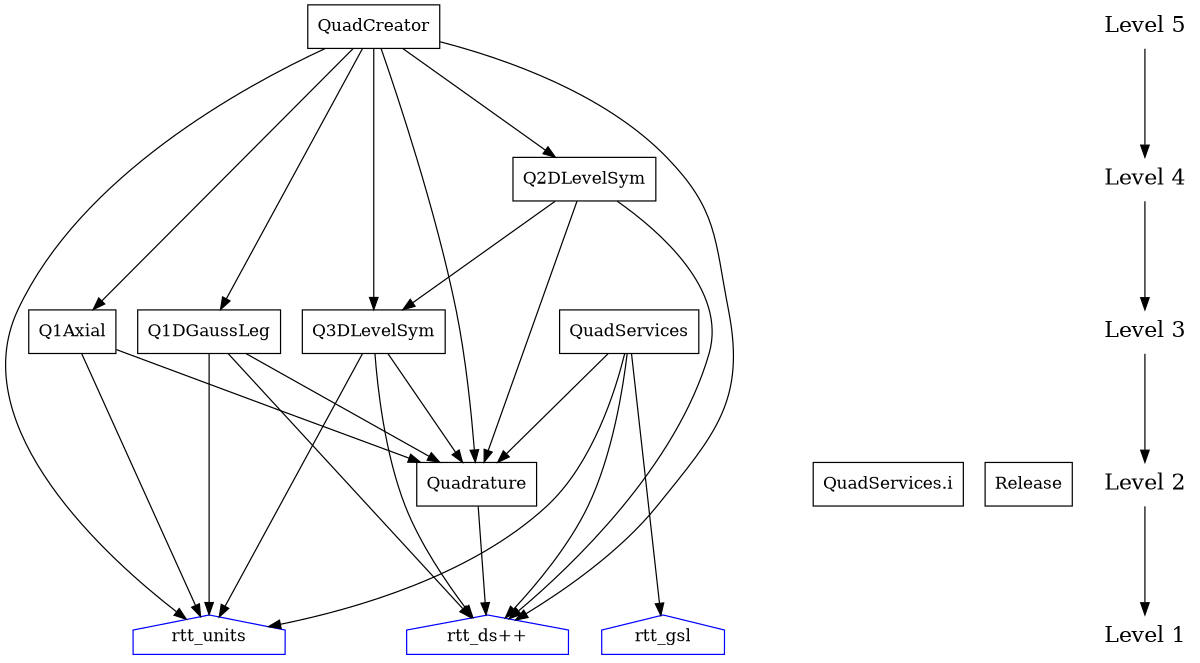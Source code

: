 digraph quadrature_package_level {

    /* graph attributes */
    center=1;
    size="8,14";
    ranksep=1.25;

    /* non-package nodes */
    node0 [shape=house, label="rtt_ds++" color="blue"];
    node1 [shape=house, label="rtt_units" color="blue"];
    node2 [shape=house, label="rtt_gsl" color="blue"];

    /* nodes */
    node3 [shape=box, label="Q1DGaussLeg"];
    node4 [shape=box, label="QuadServices.i"];
    node5 [shape=box, label="Quadrature"];
    node6 [shape=box, label="Release"];
    node7 [shape=box, label="QuadCreator"];
    node8 [shape=box, label="QuadServices"];
    node9 [shape=box, label="Q3DLevelSym"];
    node10 [shape=box, label="Q1Axial"];
    node11 [shape=box, label="Q2DLevelSym"];

    /* level dependencies */
    node0 -> {};
    node1 -> {};
    node2 -> {};
    node3 -> { node5  node5  node0  node1 };
    node4 -> {};
    node5 -> { node0 };
    node6 -> {};
    node7 -> { node3  node10  node11  node9  node5  node0  node1  node0 };
    node8 -> { node5  node2  node2  node2  node0  node0  node1  node0 };
    node9 -> { node5  node0  node1 };
    node10 -> { node5  node5  node1 };
    node11 -> { node9  node5  node0 };

    /* Levels */
    l5 [shape=plaintext, label="Level 5", fontsize=18];
    l4 [shape=plaintext, label="Level 4", fontsize=18];
    l3 [shape=plaintext, label="Level 3", fontsize=18];
    l2 [shape=plaintext, label="Level 2", fontsize=18];
    l1 [shape=plaintext, label="Level 1", fontsize=18];

    l5 -> l4 -> l3 -> l2 -> l1

    {rank=same; l1 node0 node1 node2};
    {rank=same; l2 node4 node5 node6};
    {rank=same; l3 node3 node8 node9 node10};
    {rank=same; l4 node11};
    {rank=same; l5 node7};

}